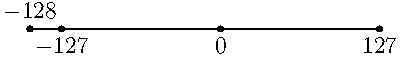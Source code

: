 size(200,0);

pair min = (-120, 0);
pair butmin = (-100, 0);
pair zero = (0, 0);
pair max = (100, 0);

draw(min--max);

dot(zero);
label("$0$", zero, 1.2S);

dot(min);
label("$-128$", min, 1.2N);

dot(butmin);
label("$-127$", butmin, 1.2S);

dot(max);
label("$127$", max, 1.2S);
